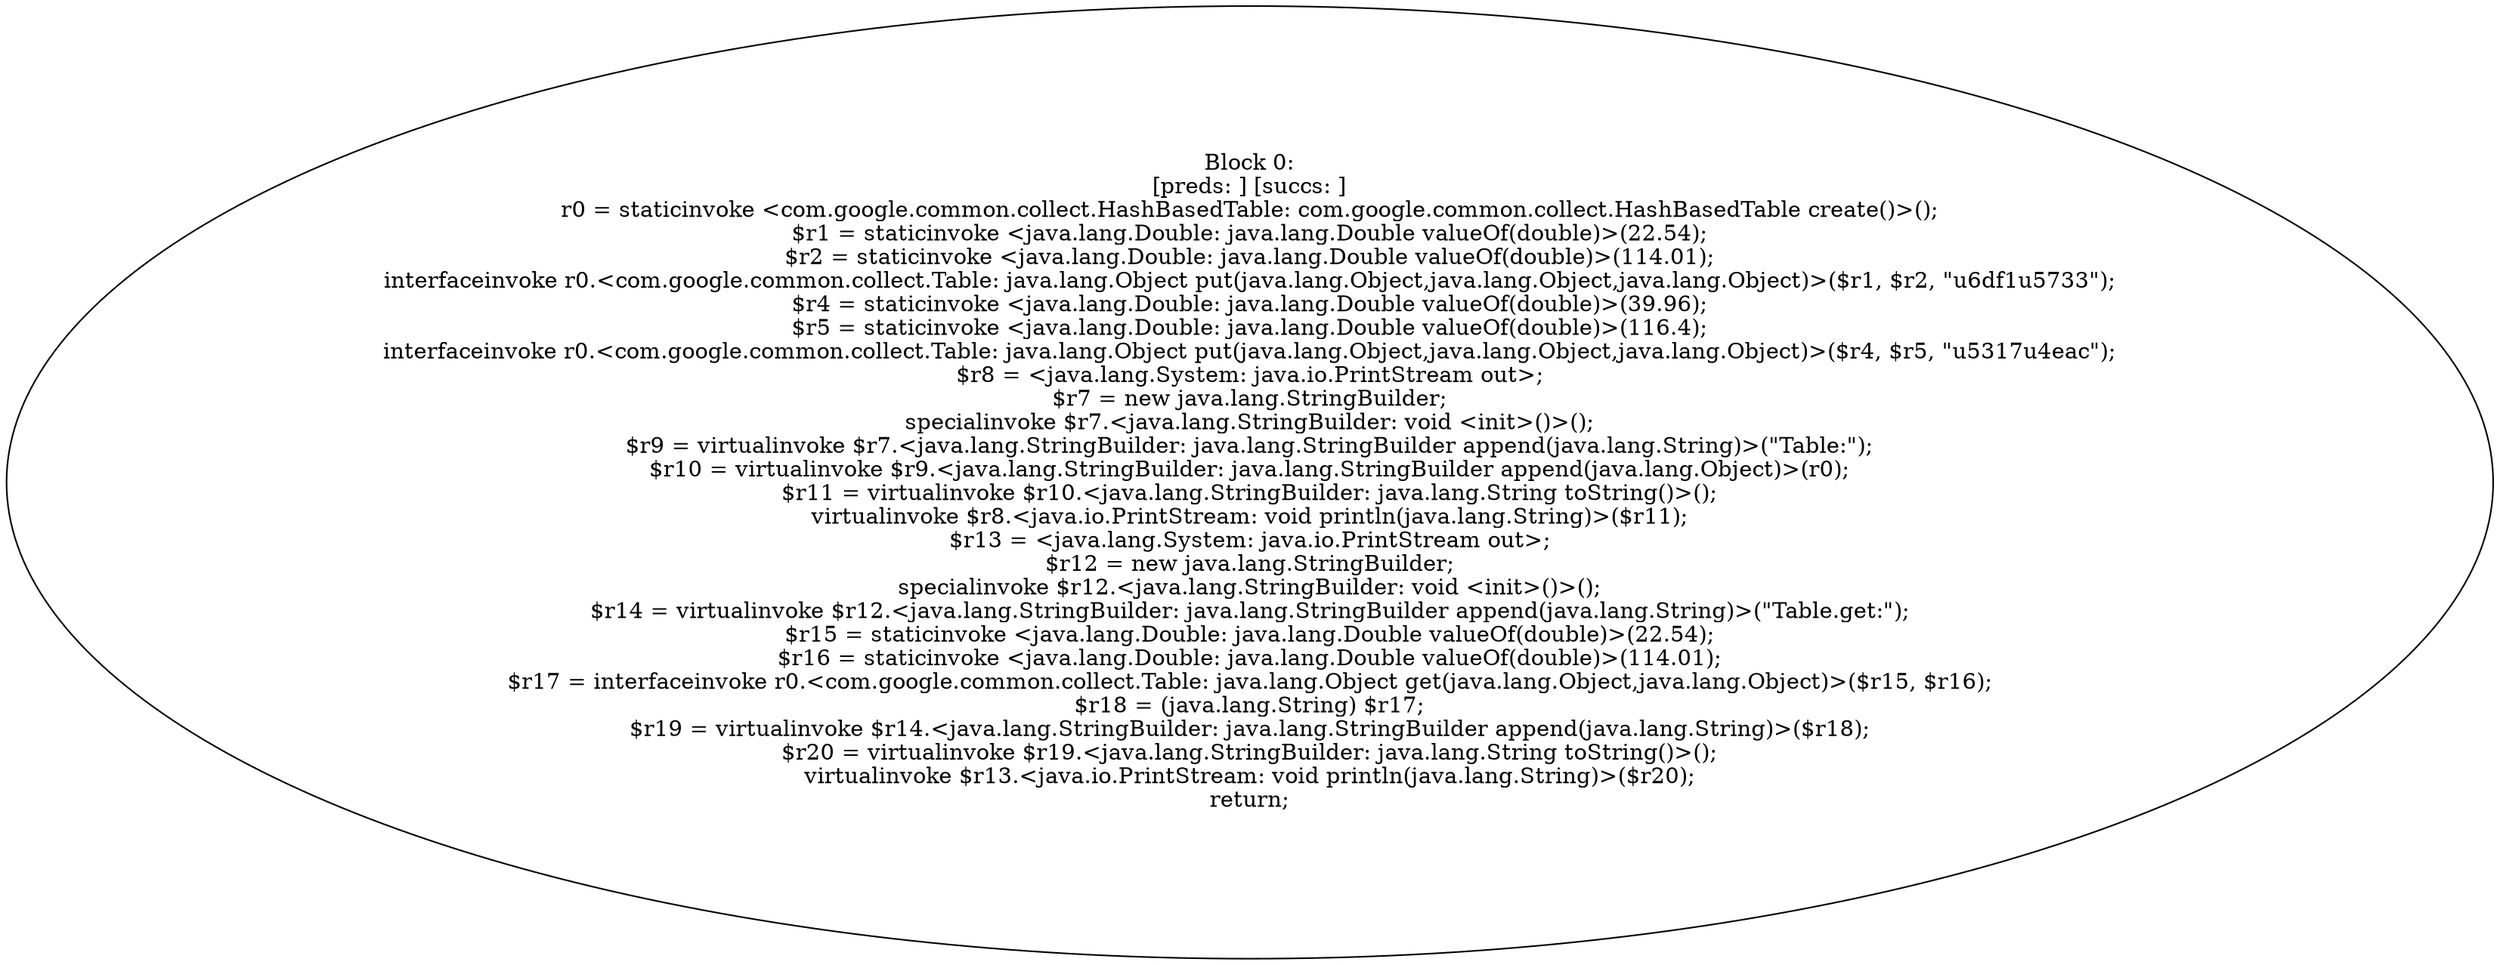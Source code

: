 digraph "unitGraph" {
    "Block 0:
[preds: ] [succs: ]
r0 = staticinvoke <com.google.common.collect.HashBasedTable: com.google.common.collect.HashBasedTable create()>();
$r1 = staticinvoke <java.lang.Double: java.lang.Double valueOf(double)>(22.54);
$r2 = staticinvoke <java.lang.Double: java.lang.Double valueOf(double)>(114.01);
interfaceinvoke r0.<com.google.common.collect.Table: java.lang.Object put(java.lang.Object,java.lang.Object,java.lang.Object)>($r1, $r2, \"\u6df1\u5733\");
$r4 = staticinvoke <java.lang.Double: java.lang.Double valueOf(double)>(39.96);
$r5 = staticinvoke <java.lang.Double: java.lang.Double valueOf(double)>(116.4);
interfaceinvoke r0.<com.google.common.collect.Table: java.lang.Object put(java.lang.Object,java.lang.Object,java.lang.Object)>($r4, $r5, \"\u5317\u4eac\");
$r8 = <java.lang.System: java.io.PrintStream out>;
$r7 = new java.lang.StringBuilder;
specialinvoke $r7.<java.lang.StringBuilder: void <init>()>();
$r9 = virtualinvoke $r7.<java.lang.StringBuilder: java.lang.StringBuilder append(java.lang.String)>(\"Table:\");
$r10 = virtualinvoke $r9.<java.lang.StringBuilder: java.lang.StringBuilder append(java.lang.Object)>(r0);
$r11 = virtualinvoke $r10.<java.lang.StringBuilder: java.lang.String toString()>();
virtualinvoke $r8.<java.io.PrintStream: void println(java.lang.String)>($r11);
$r13 = <java.lang.System: java.io.PrintStream out>;
$r12 = new java.lang.StringBuilder;
specialinvoke $r12.<java.lang.StringBuilder: void <init>()>();
$r14 = virtualinvoke $r12.<java.lang.StringBuilder: java.lang.StringBuilder append(java.lang.String)>(\"Table.get:\");
$r15 = staticinvoke <java.lang.Double: java.lang.Double valueOf(double)>(22.54);
$r16 = staticinvoke <java.lang.Double: java.lang.Double valueOf(double)>(114.01);
$r17 = interfaceinvoke r0.<com.google.common.collect.Table: java.lang.Object get(java.lang.Object,java.lang.Object)>($r15, $r16);
$r18 = (java.lang.String) $r17;
$r19 = virtualinvoke $r14.<java.lang.StringBuilder: java.lang.StringBuilder append(java.lang.String)>($r18);
$r20 = virtualinvoke $r19.<java.lang.StringBuilder: java.lang.String toString()>();
virtualinvoke $r13.<java.io.PrintStream: void println(java.lang.String)>($r20);
return;
"
}
